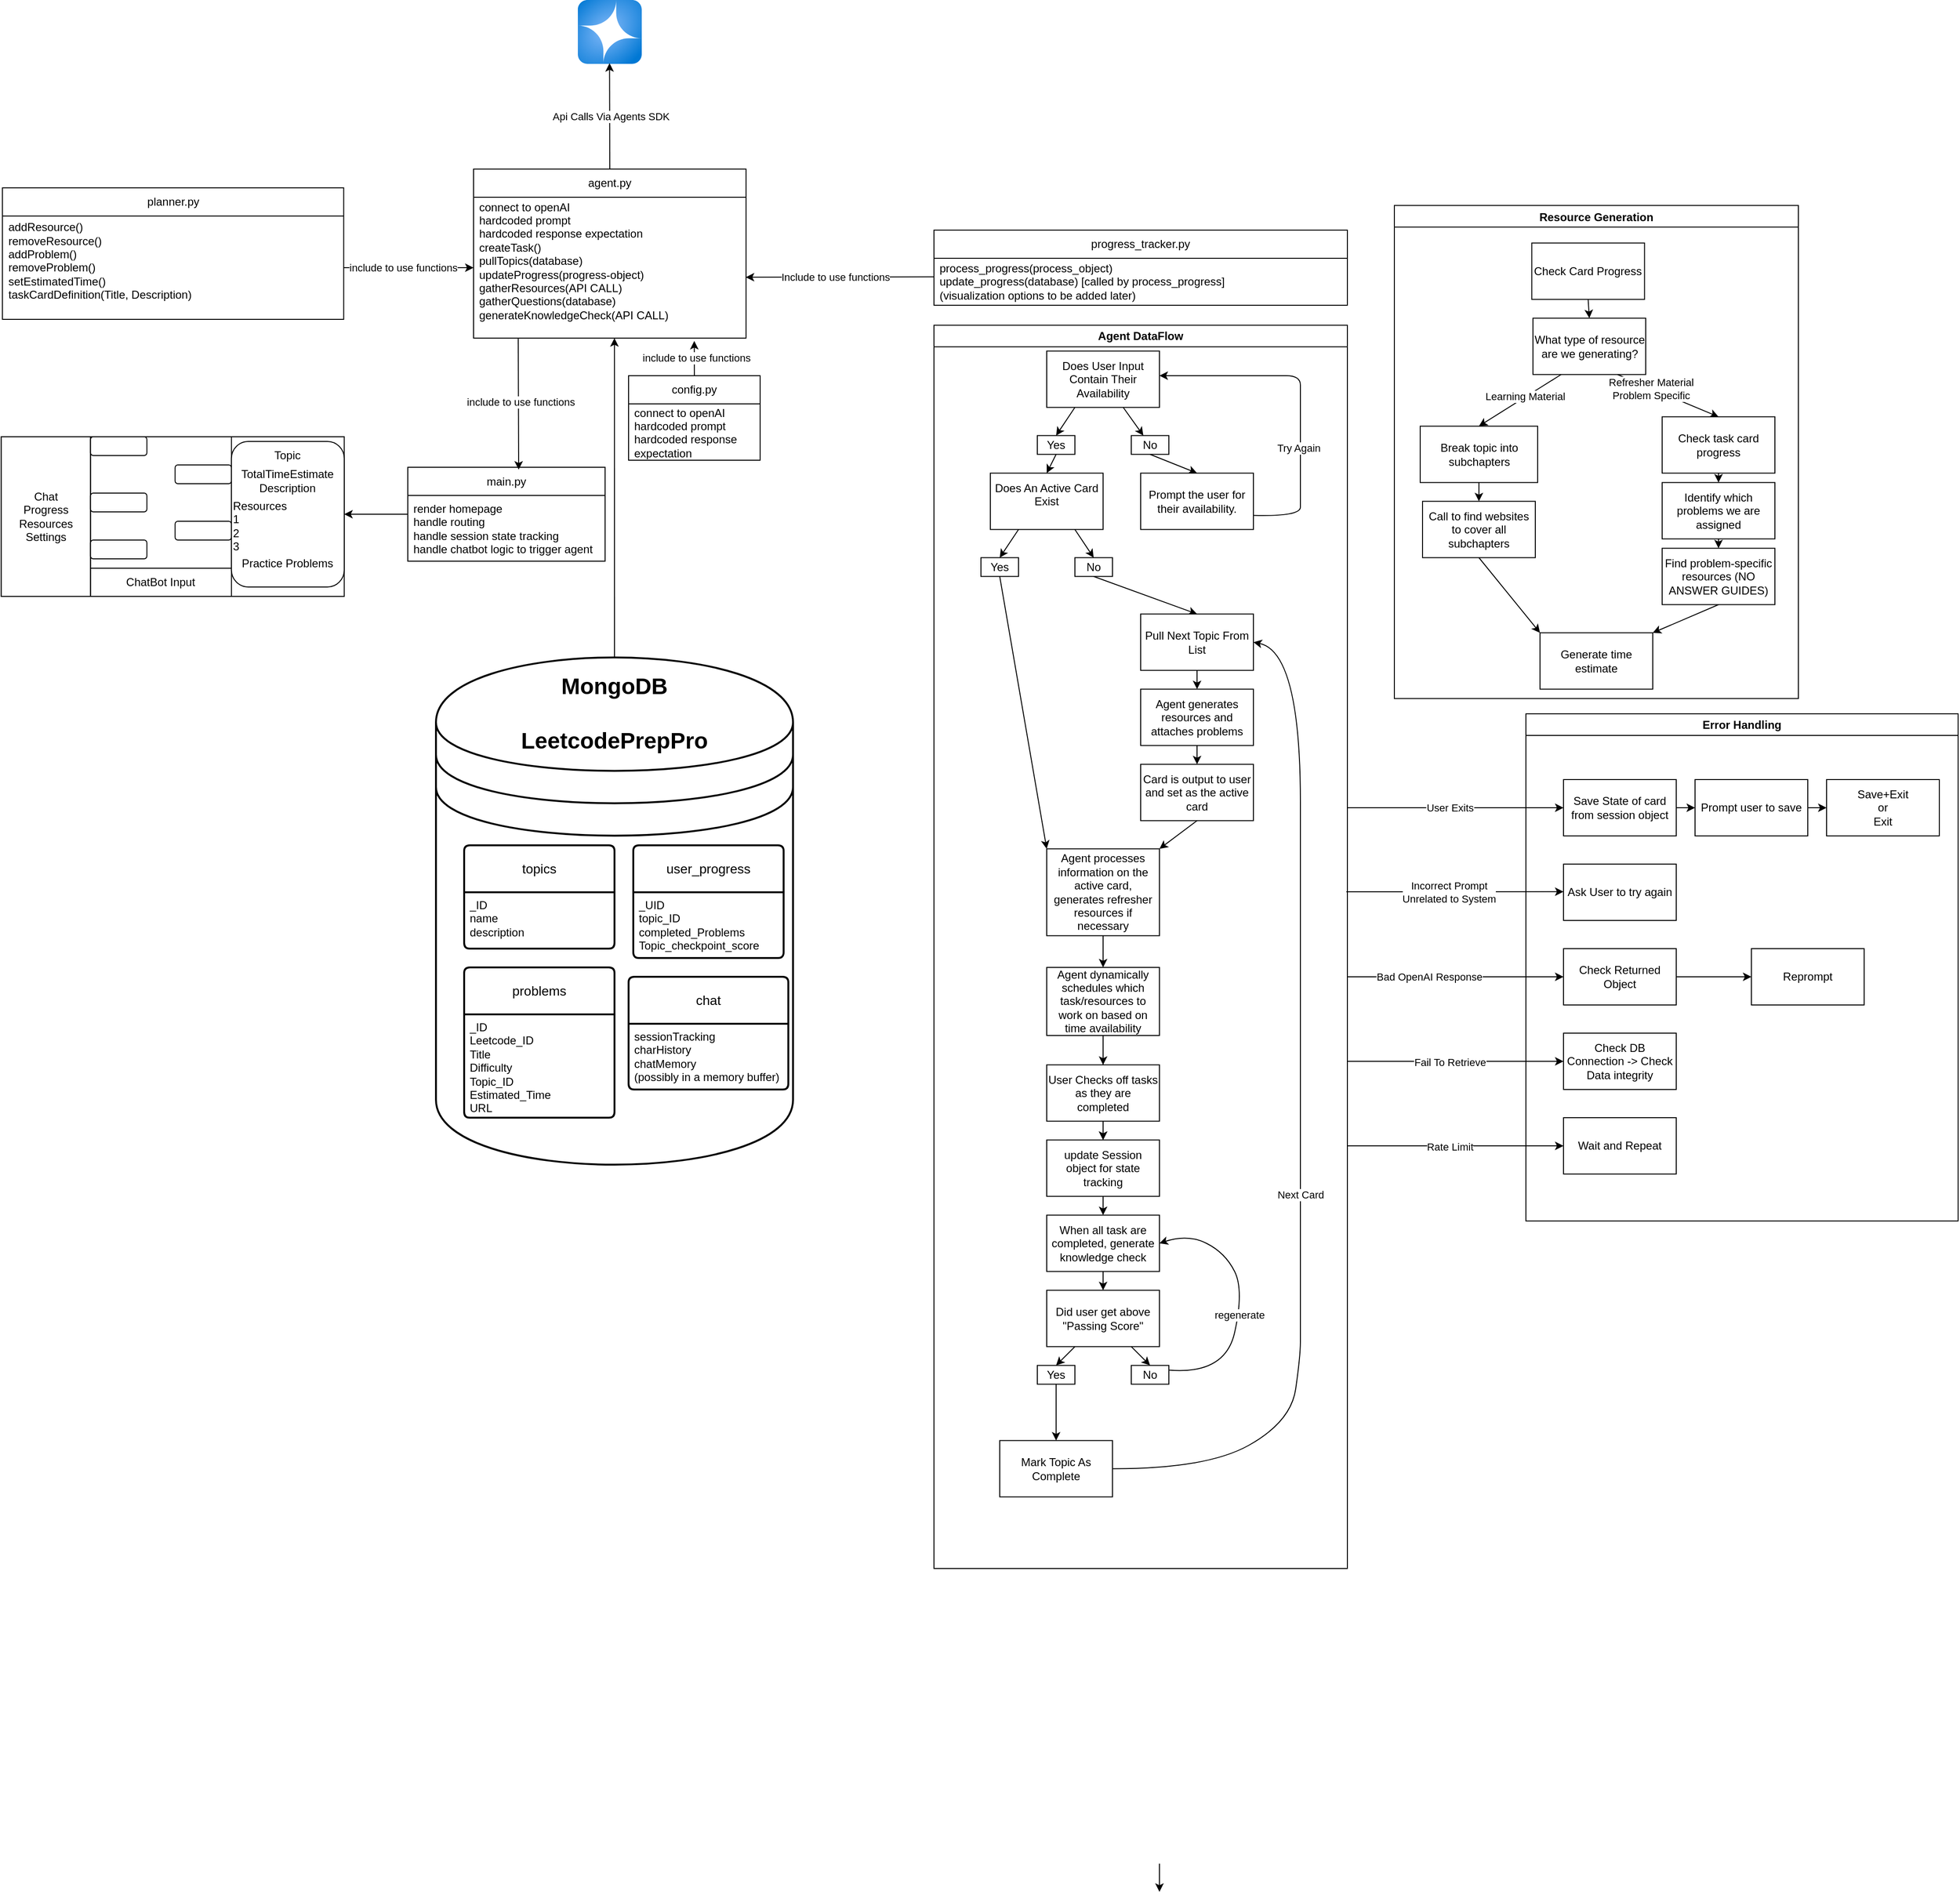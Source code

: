 <mxfile>
    <diagram id="MYFiXkVj-ofIam6HPAuR" name="Page-1">
        <mxGraphModel dx="1631" dy="1741" grid="1" gridSize="10" guides="1" tooltips="1" connect="1" arrows="1" fold="1" page="1" pageScale="1" pageWidth="850" pageHeight="1100" math="0" shadow="0">
            <root>
                <mxCell id="0"/>
                <mxCell id="1" parent="0"/>
                <mxCell id="35" value="" style="rounded=0;whiteSpace=wrap;html=1;" parent="1" vertex="1">
                    <mxGeometry x="7.34" y="-285" width="365" height="170" as="geometry"/>
                </mxCell>
                <mxCell id="27" value="" style="shape=datastore;whiteSpace=wrap;html=1;strokeWidth=2;" parent="1" vertex="1">
                    <mxGeometry x="470" y="-50" width="380" height="540" as="geometry"/>
                </mxCell>
                <mxCell id="17" value="topics" style="swimlane;childLayout=stackLayout;horizontal=1;startSize=50;horizontalStack=0;rounded=1;fontSize=14;fontStyle=0;strokeWidth=2;resizeParent=0;resizeLast=1;shadow=0;dashed=0;align=center;arcSize=4;whiteSpace=wrap;html=1;" parent="1" vertex="1">
                    <mxGeometry x="500" y="150" width="160" height="110" as="geometry"/>
                </mxCell>
                <mxCell id="18" value="_ID&lt;div&gt;name&lt;/div&gt;&lt;div&gt;description&lt;/div&gt;" style="align=left;strokeColor=none;fillColor=none;spacingLeft=4;fontSize=12;verticalAlign=top;resizable=0;rotatable=0;part=1;html=1;" parent="17" vertex="1">
                    <mxGeometry y="50" width="160" height="60" as="geometry"/>
                </mxCell>
                <mxCell id="19" value="problems" style="swimlane;childLayout=stackLayout;horizontal=1;startSize=50;horizontalStack=0;rounded=1;fontSize=14;fontStyle=0;strokeWidth=2;resizeParent=0;resizeLast=1;shadow=0;dashed=0;align=center;arcSize=4;whiteSpace=wrap;html=1;" parent="1" vertex="1">
                    <mxGeometry x="500" y="280" width="160" height="160" as="geometry"/>
                </mxCell>
                <mxCell id="20" value="_ID&lt;div&gt;Leetcode_ID&lt;/div&gt;&lt;div&gt;Title&lt;br&gt;Difficulty&lt;br&gt;Topic_ID&lt;/div&gt;&lt;div&gt;Estimated_Time&lt;br&gt;URL&lt;/div&gt;" style="align=left;strokeColor=none;fillColor=none;spacingLeft=4;fontSize=12;verticalAlign=top;resizable=0;rotatable=0;part=1;html=1;" parent="19" vertex="1">
                    <mxGeometry y="50" width="160" height="110" as="geometry"/>
                </mxCell>
                <mxCell id="23" value="user_progress" style="swimlane;childLayout=stackLayout;horizontal=1;startSize=50;horizontalStack=0;rounded=1;fontSize=14;fontStyle=0;strokeWidth=2;resizeParent=0;resizeLast=1;shadow=0;dashed=0;align=center;arcSize=4;whiteSpace=wrap;html=1;" parent="1" vertex="1">
                    <mxGeometry x="680" y="150" width="160" height="120" as="geometry"/>
                </mxCell>
                <mxCell id="24" value="_UID&lt;br&gt;topic_ID&lt;br&gt;completed_Problems&lt;br&gt;Topic_checkpoint_score" style="align=left;strokeColor=none;fillColor=none;spacingLeft=4;fontSize=12;verticalAlign=top;resizable=0;rotatable=0;part=1;html=1;" parent="23" vertex="1">
                    <mxGeometry y="50" width="160" height="70" as="geometry"/>
                </mxCell>
                <mxCell id="28" value="&lt;h1 style=&quot;margin-top: 0px;&quot;&gt;MongoDB&lt;br&gt;&lt;br&gt;LeetcodePrepPro&lt;/h1&gt;" style="text;html=1;whiteSpace=wrap;overflow=hidden;rounded=0;align=center;" parent="1" vertex="1">
                    <mxGeometry x="550" y="-40" width="220" height="120" as="geometry"/>
                </mxCell>
                <mxCell id="33" value="" style="rounded=0;whiteSpace=wrap;html=1;" parent="1" vertex="1">
                    <mxGeometry x="7.34" y="-285" width="95" height="170" as="geometry"/>
                </mxCell>
                <mxCell id="31" value="Chat&lt;div&gt;Progress&lt;br&gt;Resources&lt;br&gt;Settings&lt;/div&gt;" style="text;html=1;align=center;verticalAlign=middle;whiteSpace=wrap;rounded=0;" parent="1" vertex="1">
                    <mxGeometry x="24.84" y="-215" width="60" height="30" as="geometry"/>
                </mxCell>
                <mxCell id="34" value="" style="swimlane;startSize=0;" parent="1" vertex="1">
                    <mxGeometry x="102.34" y="-285" width="150" height="170" as="geometry"/>
                </mxCell>
                <mxCell id="36" value="ChatBot Input" style="text;html=1;align=center;verticalAlign=middle;whiteSpace=wrap;rounded=0;" parent="1" vertex="1">
                    <mxGeometry x="102.34" y="-145" width="150" height="30" as="geometry"/>
                </mxCell>
                <mxCell id="37" value="" style="rounded=1;whiteSpace=wrap;html=1;labelBackgroundColor=#CCE5FF;" parent="1" vertex="1">
                    <mxGeometry x="102.34" y="-175" width="60" height="20" as="geometry"/>
                </mxCell>
                <mxCell id="38" value="" style="rounded=1;whiteSpace=wrap;html=1;labelBackgroundColor=#CCE5FF;" parent="1" vertex="1">
                    <mxGeometry x="192.34" y="-195" width="60" height="20" as="geometry"/>
                </mxCell>
                <mxCell id="39" value="" style="rounded=1;whiteSpace=wrap;html=1;labelBackgroundColor=#CCE5FF;" parent="1" vertex="1">
                    <mxGeometry x="102.34" y="-225" width="60" height="20" as="geometry"/>
                </mxCell>
                <mxCell id="40" value="" style="rounded=1;whiteSpace=wrap;html=1;labelBackgroundColor=#CCE5FF;" parent="1" vertex="1">
                    <mxGeometry x="192.34" y="-255" width="60" height="20" as="geometry"/>
                </mxCell>
                <mxCell id="41" value="" style="rounded=1;whiteSpace=wrap;html=1;labelBackgroundColor=#CCE5FF;" parent="1" vertex="1">
                    <mxGeometry x="102.34" y="-285" width="60" height="20" as="geometry"/>
                </mxCell>
                <mxCell id="42" value="" style="endArrow=none;html=1;entryX=1;entryY=0;entryDx=0;entryDy=0;exitX=0;exitY=0;exitDx=0;exitDy=0;" parent="1" source="36" target="36" edge="1">
                    <mxGeometry width="50" height="50" relative="1" as="geometry">
                        <mxPoint x="102.34" y="-135" as="sourcePoint"/>
                        <mxPoint x="152.34" y="-185" as="targetPoint"/>
                    </mxGeometry>
                </mxCell>
                <mxCell id="49" style="edgeStyle=none;html=1;" parent="1" source="43" target="35" edge="1">
                    <mxGeometry relative="1" as="geometry"/>
                </mxCell>
                <mxCell id="43" value="" style="rounded=1;whiteSpace=wrap;html=1;" parent="1" vertex="1">
                    <mxGeometry x="252.34" y="-280" width="120" height="155" as="geometry"/>
                </mxCell>
                <mxCell id="44" value="Topic" style="text;html=1;align=center;verticalAlign=middle;whiteSpace=wrap;rounded=0;" parent="1" vertex="1">
                    <mxGeometry x="282.34" y="-280" width="60" height="30" as="geometry"/>
                </mxCell>
                <mxCell id="45" value="TotalTimeEstimate" style="text;html=1;align=center;verticalAlign=middle;whiteSpace=wrap;rounded=0;" parent="1" vertex="1">
                    <mxGeometry x="282.34" y="-260" width="60" height="30" as="geometry"/>
                </mxCell>
                <mxCell id="46" value="Description" style="text;html=1;align=center;verticalAlign=middle;whiteSpace=wrap;rounded=0;" parent="1" vertex="1">
                    <mxGeometry x="282.34" y="-245" width="60" height="30" as="geometry"/>
                </mxCell>
                <mxCell id="48" value="Resources&lt;div&gt;1&lt;/div&gt;&lt;div&gt;2&lt;/div&gt;&lt;div&gt;3&lt;/div&gt;" style="text;html=1;align=left;verticalAlign=middle;whiteSpace=wrap;rounded=0;" parent="1" vertex="1">
                    <mxGeometry x="252.34" y="-205" width="60" height="30" as="geometry"/>
                </mxCell>
                <mxCell id="50" value="Practice Problems" style="text;html=1;align=center;verticalAlign=middle;whiteSpace=wrap;rounded=0;" parent="1" vertex="1">
                    <mxGeometry x="262.34" y="-165" width="100" height="30" as="geometry"/>
                </mxCell>
                <mxCell id="82" value="" style="edgeStyle=none;html=1;" parent="1" source="76" target="79" edge="1">
                    <mxGeometry relative="1" as="geometry"/>
                </mxCell>
                <mxCell id="83" style="edgeStyle=none;html=1;exitX=0.25;exitY=1;exitDx=0;exitDy=0;entryX=0.5;entryY=0;entryDx=0;entryDy=0;" parent="1" source="76" target="78" edge="1">
                    <mxGeometry relative="1" as="geometry"/>
                </mxCell>
                <mxCell id="76" value="Does User Input Contain Their Availability" style="rounded=0;whiteSpace=wrap;html=1;" parent="1" vertex="1">
                    <mxGeometry x="1120" y="-376.25" width="120" height="60" as="geometry"/>
                </mxCell>
                <mxCell id="91" style="edgeStyle=none;html=1;exitX=0.5;exitY=1;exitDx=0;exitDy=0;entryX=0.5;entryY=0;entryDx=0;entryDy=0;" parent="1" source="78" target="90" edge="1">
                    <mxGeometry relative="1" as="geometry"/>
                </mxCell>
                <mxCell id="78" value="Yes" style="rounded=0;whiteSpace=wrap;html=1;" parent="1" vertex="1">
                    <mxGeometry x="1110" y="-286.25" width="40" height="20" as="geometry"/>
                </mxCell>
                <mxCell id="88" style="edgeStyle=none;html=1;exitX=0.5;exitY=1;exitDx=0;exitDy=0;entryX=0.5;entryY=0;entryDx=0;entryDy=0;" parent="1" source="79" target="86" edge="1">
                    <mxGeometry relative="1" as="geometry"/>
                </mxCell>
                <mxCell id="79" value="No" style="rounded=0;whiteSpace=wrap;html=1;" parent="1" vertex="1">
                    <mxGeometry x="1210" y="-286.25" width="40" height="20" as="geometry"/>
                </mxCell>
                <mxCell id="85" value="Agent DataFlow" style="swimlane;whiteSpace=wrap;html=1;" parent="1" vertex="1">
                    <mxGeometry x="1000" y="-403.75" width="440" height="1323.75" as="geometry"/>
                </mxCell>
                <mxCell id="86" value="Prompt the user for their availability." style="rounded=0;whiteSpace=wrap;html=1;" parent="85" vertex="1">
                    <mxGeometry x="220" y="157.5" width="120" height="60" as="geometry"/>
                </mxCell>
                <mxCell id="95" style="edgeStyle=none;html=1;exitX=0.25;exitY=1;exitDx=0;exitDy=0;entryX=0.5;entryY=0;entryDx=0;entryDy=0;" parent="85" source="90" target="93" edge="1">
                    <mxGeometry relative="1" as="geometry"/>
                </mxCell>
                <mxCell id="96" style="edgeStyle=none;html=1;exitX=0.75;exitY=1;exitDx=0;exitDy=0;entryX=0.5;entryY=0;entryDx=0;entryDy=0;" parent="85" source="90" target="94" edge="1">
                    <mxGeometry relative="1" as="geometry"/>
                </mxCell>
                <mxCell id="90" value="Does An Active Card Exist&lt;div&gt;&lt;br&gt;&lt;/div&gt;" style="rounded=0;whiteSpace=wrap;html=1;" parent="85" vertex="1">
                    <mxGeometry x="60" y="157.5" width="120" height="60" as="geometry"/>
                </mxCell>
                <mxCell id="104" style="edgeStyle=none;html=1;exitX=0.5;exitY=1;exitDx=0;exitDy=0;entryX=0;entryY=0;entryDx=0;entryDy=0;" parent="85" source="93" target="103" edge="1">
                    <mxGeometry relative="1" as="geometry"/>
                </mxCell>
                <mxCell id="93" value="Yes" style="rounded=0;whiteSpace=wrap;html=1;" parent="85" vertex="1">
                    <mxGeometry x="50" y="247.5" width="40" height="20" as="geometry"/>
                </mxCell>
                <mxCell id="98" style="edgeStyle=none;html=1;exitX=0.5;exitY=1;exitDx=0;exitDy=0;entryX=0.5;entryY=0;entryDx=0;entryDy=0;" parent="85" source="94" target="97" edge="1">
                    <mxGeometry relative="1" as="geometry"/>
                </mxCell>
                <mxCell id="94" value="No" style="rounded=0;whiteSpace=wrap;html=1;" parent="85" vertex="1">
                    <mxGeometry x="150" y="247.5" width="40" height="20" as="geometry"/>
                </mxCell>
                <mxCell id="101" style="edgeStyle=none;html=1;exitX=0.5;exitY=1;exitDx=0;exitDy=0;entryX=0.5;entryY=0;entryDx=0;entryDy=0;" parent="85" source="97" target="99" edge="1">
                    <mxGeometry relative="1" as="geometry"/>
                </mxCell>
                <mxCell id="97" value="Pull Next Topic From List" style="rounded=0;whiteSpace=wrap;html=1;" parent="85" vertex="1">
                    <mxGeometry x="220" y="307.5" width="120" height="60" as="geometry"/>
                </mxCell>
                <mxCell id="102" style="edgeStyle=none;html=1;exitX=0.5;exitY=1;exitDx=0;exitDy=0;entryX=0.5;entryY=0;entryDx=0;entryDy=0;" parent="85" source="99" target="100" edge="1">
                    <mxGeometry relative="1" as="geometry"/>
                </mxCell>
                <mxCell id="99" value="Agent generates resources and attaches problems" style="rounded=0;whiteSpace=wrap;html=1;" parent="85" vertex="1">
                    <mxGeometry x="220" y="387.5" width="120" height="60" as="geometry"/>
                </mxCell>
                <mxCell id="105" style="edgeStyle=none;html=1;exitX=0.5;exitY=1;exitDx=0;exitDy=0;entryX=1;entryY=0;entryDx=0;entryDy=0;" parent="85" source="100" target="103" edge="1">
                    <mxGeometry relative="1" as="geometry"/>
                </mxCell>
                <mxCell id="100" value="Card is output to user and set as the active card" style="rounded=0;whiteSpace=wrap;html=1;" parent="85" vertex="1">
                    <mxGeometry x="220" y="467.5" width="120" height="60" as="geometry"/>
                </mxCell>
                <mxCell id="107" style="edgeStyle=none;html=1;exitX=0.5;exitY=1;exitDx=0;exitDy=0;entryX=0.5;entryY=0;entryDx=0;entryDy=0;" parent="85" source="103" target="106" edge="1">
                    <mxGeometry relative="1" as="geometry"/>
                </mxCell>
                <mxCell id="103" value="Agent processes information on the active card, generates refresher resources if necessary" style="rounded=0;whiteSpace=wrap;html=1;" parent="85" vertex="1">
                    <mxGeometry x="120" y="557.5" width="120" height="92.5" as="geometry"/>
                </mxCell>
                <mxCell id="109" style="edgeStyle=none;html=1;exitX=0.5;exitY=1;exitDx=0;exitDy=0;entryX=0.5;entryY=0;entryDx=0;entryDy=0;" parent="85" target="108" edge="1">
                    <mxGeometry relative="1" as="geometry">
                        <mxPoint x="180" y="760" as="sourcePoint"/>
                    </mxGeometry>
                </mxCell>
                <mxCell id="253" value="" style="edgeStyle=none;html=1;exitX=0.5;exitY=1;exitDx=0;exitDy=0;" parent="85" source="106" target="170" edge="1">
                    <mxGeometry relative="1" as="geometry"/>
                </mxCell>
                <mxCell id="106" value="Agent dynamically schedules which task/resources to work on based on time availability" style="rounded=0;whiteSpace=wrap;html=1;" parent="85" vertex="1">
                    <mxGeometry x="120" y="683.75" width="120" height="72.5" as="geometry"/>
                </mxCell>
                <mxCell id="172" style="edgeStyle=none;html=1;exitX=0.5;exitY=1;exitDx=0;exitDy=0;entryX=0.5;entryY=0;entryDx=0;entryDy=0;" parent="85" source="108" target="170" edge="1">
                    <mxGeometry relative="1" as="geometry"/>
                </mxCell>
                <mxCell id="108" value="User Checks off tasks as they are completed" style="rounded=0;whiteSpace=wrap;html=1;" parent="85" vertex="1">
                    <mxGeometry x="120" y="787.5" width="120" height="60" as="geometry"/>
                </mxCell>
                <mxCell id="116" style="edgeStyle=none;html=1;exitX=0.5;exitY=1;exitDx=0;exitDy=0;entryX=0.5;entryY=0;entryDx=0;entryDy=0;" parent="85" source="112" target="113" edge="1">
                    <mxGeometry relative="1" as="geometry"/>
                </mxCell>
                <mxCell id="112" value="When all task are completed, generate knowledge check" style="rounded=0;whiteSpace=wrap;html=1;" parent="85" vertex="1">
                    <mxGeometry x="120" y="947.5" width="120" height="60" as="geometry"/>
                </mxCell>
                <mxCell id="120" style="edgeStyle=none;html=1;exitX=0.25;exitY=1;exitDx=0;exitDy=0;entryX=0.5;entryY=0;entryDx=0;entryDy=0;" parent="85" source="113" target="117" edge="1">
                    <mxGeometry relative="1" as="geometry"/>
                </mxCell>
                <mxCell id="121" style="edgeStyle=none;html=1;exitX=0.75;exitY=1;exitDx=0;exitDy=0;entryX=0.5;entryY=0;entryDx=0;entryDy=0;" parent="85" source="113" target="118" edge="1">
                    <mxGeometry relative="1" as="geometry"/>
                </mxCell>
                <mxCell id="113" value="Did user get above &quot;Passing Score&quot;" style="rounded=0;whiteSpace=wrap;html=1;" parent="85" vertex="1">
                    <mxGeometry x="120" y="1027.5" width="120" height="60" as="geometry"/>
                </mxCell>
                <mxCell id="125" style="edgeStyle=none;html=1;exitX=0.5;exitY=1;exitDx=0;exitDy=0;entryX=0.5;entryY=0;entryDx=0;entryDy=0;" parent="85" source="117" target="124" edge="1">
                    <mxGeometry relative="1" as="geometry"/>
                </mxCell>
                <mxCell id="117" value="Yes" style="rounded=0;whiteSpace=wrap;html=1;" parent="85" vertex="1">
                    <mxGeometry x="110" y="1107.5" width="40" height="20" as="geometry"/>
                </mxCell>
                <mxCell id="118" value="No" style="rounded=0;whiteSpace=wrap;html=1;" parent="85" vertex="1">
                    <mxGeometry x="210" y="1107.5" width="40" height="20" as="geometry"/>
                </mxCell>
                <mxCell id="119" style="edgeStyle=none;html=1;exitX=0.5;exitY=1;exitDx=0;exitDy=0;entryX=0.5;entryY=0;entryDx=0;entryDy=0;" parent="85" edge="1">
                    <mxGeometry relative="1" as="geometry">
                        <mxPoint x="240" y="1638" as="sourcePoint"/>
                        <mxPoint x="240" y="1668" as="targetPoint"/>
                    </mxGeometry>
                </mxCell>
                <mxCell id="123" value="" style="curved=1;endArrow=classic;html=1;exitX=1;exitY=0.25;exitDx=0;exitDy=0;entryX=1;entryY=0.5;entryDx=0;entryDy=0;" parent="85" source="118" target="112" edge="1">
                    <mxGeometry width="50" height="50" relative="1" as="geometry">
                        <mxPoint x="260" y="1117.5" as="sourcePoint"/>
                        <mxPoint x="310" y="1067.5" as="targetPoint"/>
                        <Array as="points">
                            <mxPoint x="310" y="1117.5"/>
                            <mxPoint x="330" y="1027.5"/>
                            <mxPoint x="310" y="987.5"/>
                            <mxPoint x="270" y="967.5"/>
                        </Array>
                    </mxGeometry>
                </mxCell>
                <mxCell id="210" value="regenerate" style="edgeLabel;html=1;align=center;verticalAlign=middle;resizable=0;points=[];" parent="123" vertex="1" connectable="0">
                    <mxGeometry x="-0.077" relative="1" as="geometry">
                        <mxPoint as="offset"/>
                    </mxGeometry>
                </mxCell>
                <mxCell id="124" value="Mark Topic As Complete" style="rounded=0;whiteSpace=wrap;html=1;" parent="85" vertex="1">
                    <mxGeometry x="70" y="1187.5" width="120" height="60" as="geometry"/>
                </mxCell>
                <mxCell id="126" value="" style="curved=1;endArrow=classic;html=1;exitX=1;exitY=0.5;exitDx=0;exitDy=0;entryX=1;entryY=0.5;entryDx=0;entryDy=0;" parent="85" source="124" target="97" edge="1">
                    <mxGeometry width="50" height="50" relative="1" as="geometry">
                        <mxPoint x="330" y="1087.5" as="sourcePoint"/>
                        <mxPoint x="380" y="1037.5" as="targetPoint"/>
                        <Array as="points">
                            <mxPoint x="290" y="1217.75"/>
                            <mxPoint x="380" y="1167.5"/>
                            <mxPoint x="390" y="1097.5"/>
                            <mxPoint x="390" y="1067.5"/>
                            <mxPoint x="390" y="1027.5"/>
                            <mxPoint x="390" y="667.5"/>
                            <mxPoint x="390" y="347.5"/>
                        </Array>
                    </mxGeometry>
                </mxCell>
                <mxCell id="211" value="Next Card" style="edgeLabel;html=1;align=center;verticalAlign=middle;resizable=0;points=[];" parent="126" vertex="1" connectable="0">
                    <mxGeometry x="-0.171" relative="1" as="geometry">
                        <mxPoint as="offset"/>
                    </mxGeometry>
                </mxCell>
                <mxCell id="171" style="edgeStyle=none;html=1;exitX=0.5;exitY=1;exitDx=0;exitDy=0;entryX=0.5;entryY=0;entryDx=0;entryDy=0;" parent="85" source="170" target="112" edge="1">
                    <mxGeometry relative="1" as="geometry"/>
                </mxCell>
                <mxCell id="170" value="update Session object for state tracking" style="rounded=0;whiteSpace=wrap;html=1;" parent="85" vertex="1">
                    <mxGeometry x="120" y="867.5" width="120" height="60" as="geometry"/>
                </mxCell>
                <mxCell id="212" value="" style="curved=1;endArrow=classic;html=1;exitX=1;exitY=0.75;exitDx=0;exitDy=0;" parent="85" source="86" edge="1">
                    <mxGeometry width="50" height="50" relative="1" as="geometry">
                        <mxPoint x="340" y="193.75" as="sourcePoint"/>
                        <mxPoint x="240" y="53.75" as="targetPoint"/>
                        <Array as="points">
                            <mxPoint x="390" y="203.75"/>
                            <mxPoint x="390" y="183.75"/>
                            <mxPoint x="390" y="163.75"/>
                            <mxPoint x="390" y="93.75"/>
                            <mxPoint x="390" y="73.75"/>
                            <mxPoint x="390" y="53.75"/>
                            <mxPoint x="360" y="53.75"/>
                        </Array>
                    </mxGeometry>
                </mxCell>
                <mxCell id="213" value="Try Again" style="edgeLabel;html=1;align=center;verticalAlign=middle;resizable=0;points=[];" parent="212" vertex="1" connectable="0">
                    <mxGeometry x="-0.297" y="2" relative="1" as="geometry">
                        <mxPoint as="offset"/>
                    </mxGeometry>
                </mxCell>
                <mxCell id="127" value="Error Handling" style="swimlane;whiteSpace=wrap;html=1;" parent="1" vertex="1">
                    <mxGeometry x="1630" y="10" width="460" height="540" as="geometry"/>
                </mxCell>
                <mxCell id="173" style="edgeStyle=none;html=1;exitX=1;exitY=0.5;exitDx=0;exitDy=0;entryX=0;entryY=0.5;entryDx=0;entryDy=0;" parent="127" source="128" target="166" edge="1">
                    <mxGeometry relative="1" as="geometry"/>
                </mxCell>
                <mxCell id="128" value="&lt;span style=&quot;color: rgb(0, 0, 0);&quot;&gt;Save State of card from session object&lt;/span&gt;" style="rounded=0;whiteSpace=wrap;html=1;" parent="127" vertex="1">
                    <mxGeometry x="40" y="70" width="120" height="60" as="geometry"/>
                </mxCell>
                <mxCell id="129" value="Save+Exit&lt;br&gt;or&lt;br&gt;Exit" style="whiteSpace=wrap;html=1;rounded=0;" parent="127" vertex="1">
                    <mxGeometry x="320" y="70" width="120" height="60" as="geometry"/>
                </mxCell>
                <mxCell id="135" value="Ask User to try again" style="rounded=0;whiteSpace=wrap;html=1;" parent="127" vertex="1">
                    <mxGeometry x="40" y="160" width="120" height="60" as="geometry"/>
                </mxCell>
                <mxCell id="136" value="" style="endArrow=classic;html=1;entryX=0;entryY=0.5;entryDx=0;entryDy=0;" parent="127" edge="1">
                    <mxGeometry width="50" height="50" relative="1" as="geometry">
                        <mxPoint x="-191.11" y="189.5" as="sourcePoint"/>
                        <mxPoint x="40" y="189.41" as="targetPoint"/>
                    </mxGeometry>
                </mxCell>
                <mxCell id="137" value="Incorrect Prompt&lt;br&gt;Unrelated to System" style="edgeLabel;html=1;align=center;verticalAlign=middle;resizable=0;points=[];" parent="136" vertex="1" connectable="0">
                    <mxGeometry x="-0.057" relative="1" as="geometry">
                        <mxPoint as="offset"/>
                    </mxGeometry>
                </mxCell>
                <mxCell id="147" style="edgeStyle=none;html=1;exitX=1;exitY=0.5;exitDx=0;exitDy=0;entryX=0;entryY=0.5;entryDx=0;entryDy=0;" parent="127" source="143" target="146" edge="1">
                    <mxGeometry relative="1" as="geometry"/>
                </mxCell>
                <mxCell id="143" value="Check Returned Object" style="rounded=0;whiteSpace=wrap;html=1;" parent="127" vertex="1">
                    <mxGeometry x="40" y="250" width="120" height="60" as="geometry"/>
                </mxCell>
                <mxCell id="146" value="Reprompt" style="rounded=0;whiteSpace=wrap;html=1;" parent="127" vertex="1">
                    <mxGeometry x="240" y="250" width="120" height="60" as="geometry"/>
                </mxCell>
                <mxCell id="148" value="Check DB Connection -&amp;gt; Check Data integrity" style="rounded=0;whiteSpace=wrap;html=1;" parent="127" vertex="1">
                    <mxGeometry x="40" y="340" width="120" height="60" as="geometry"/>
                </mxCell>
                <mxCell id="174" style="edgeStyle=none;html=1;exitX=1;exitY=0.5;exitDx=0;exitDy=0;entryX=0;entryY=0.5;entryDx=0;entryDy=0;" parent="127" source="166" target="129" edge="1">
                    <mxGeometry relative="1" as="geometry"/>
                </mxCell>
                <mxCell id="166" value="Prompt user to save" style="rounded=0;whiteSpace=wrap;html=1;" parent="127" vertex="1">
                    <mxGeometry x="180" y="70" width="120" height="60" as="geometry"/>
                </mxCell>
                <mxCell id="180" value="Wait and Repeat" style="rounded=0;whiteSpace=wrap;html=1;" parent="127" vertex="1">
                    <mxGeometry x="40" y="430" width="120" height="60" as="geometry"/>
                </mxCell>
                <mxCell id="133" value="" style="endArrow=classic;html=1;entryX=0;entryY=0.5;entryDx=0;entryDy=0;" parent="1" target="128" edge="1">
                    <mxGeometry width="50" height="50" relative="1" as="geometry">
                        <mxPoint x="1440" y="110" as="sourcePoint"/>
                        <mxPoint x="1320" y="150" as="targetPoint"/>
                    </mxGeometry>
                </mxCell>
                <mxCell id="134" value="User Exits" style="edgeLabel;html=1;align=center;verticalAlign=middle;resizable=0;points=[];" parent="133" vertex="1" connectable="0">
                    <mxGeometry x="-0.057" relative="1" as="geometry">
                        <mxPoint as="offset"/>
                    </mxGeometry>
                </mxCell>
                <mxCell id="144" value="" style="endArrow=classic;html=1;entryX=0;entryY=0.5;entryDx=0;entryDy=0;" parent="1" target="143" edge="1">
                    <mxGeometry width="50" height="50" relative="1" as="geometry">
                        <mxPoint x="1440" y="290" as="sourcePoint"/>
                        <mxPoint x="1490" y="240" as="targetPoint"/>
                    </mxGeometry>
                </mxCell>
                <mxCell id="145" value="Bad OpenAI Response" style="edgeLabel;html=1;align=center;verticalAlign=middle;resizable=0;points=[];" parent="144" vertex="1" connectable="0">
                    <mxGeometry x="-0.242" relative="1" as="geometry">
                        <mxPoint as="offset"/>
                    </mxGeometry>
                </mxCell>
                <mxCell id="149" value="" style="endArrow=classic;html=1;entryX=0;entryY=0.5;entryDx=0;entryDy=0;" parent="1" target="148" edge="1">
                    <mxGeometry width="50" height="50" relative="1" as="geometry">
                        <mxPoint x="1440" y="380" as="sourcePoint"/>
                        <mxPoint x="1560" y="300" as="targetPoint"/>
                    </mxGeometry>
                </mxCell>
                <mxCell id="150" value="Fail To Retrieve" style="edgeLabel;html=1;align=center;verticalAlign=middle;resizable=0;points=[];" parent="149" vertex="1" connectable="0">
                    <mxGeometry x="-0.051" y="-1" relative="1" as="geometry">
                        <mxPoint as="offset"/>
                    </mxGeometry>
                </mxCell>
                <mxCell id="152" value="planner.py" style="swimlane;fontStyle=0;childLayout=stackLayout;horizontal=1;startSize=30;horizontalStack=0;resizeParent=1;resizeParentMax=0;resizeLast=0;collapsible=1;marginBottom=0;whiteSpace=wrap;html=1;" parent="1" vertex="1">
                    <mxGeometry x="8.58" y="-550" width="363.21" height="140" as="geometry">
                        <mxRectangle x="70" y="-550" width="100" height="30" as="alternateBounds"/>
                    </mxGeometry>
                </mxCell>
                <mxCell id="154" value="addResource()&lt;div&gt;removeResource()&lt;/div&gt;&lt;div&gt;addProblem()&lt;br&gt;removeProblem()&lt;br&gt;setEstimatedTime()&lt;br&gt;taskCardDefinition(Title, Description)&lt;br&gt;&lt;br&gt;&lt;/div&gt;" style="text;strokeColor=none;fillColor=none;align=left;verticalAlign=middle;spacingLeft=4;spacingRight=4;overflow=hidden;points=[[0,0.5],[1,0.5]];portConstraint=eastwest;rotatable=0;whiteSpace=wrap;html=1;" parent="152" vertex="1">
                    <mxGeometry y="30" width="363.21" height="110" as="geometry"/>
                </mxCell>
                <mxCell id="157" value="" style="endArrow=classic;html=1;exitX=1;exitY=0.5;exitDx=0;exitDy=0;entryX=0;entryY=0.5;entryDx=0;entryDy=0;" parent="1" source="154" target="161" edge="1">
                    <mxGeometry width="50" height="50" relative="1" as="geometry">
                        <mxPoint x="330" y="-360" as="sourcePoint"/>
                        <mxPoint x="480" y="-485" as="targetPoint"/>
                    </mxGeometry>
                </mxCell>
                <mxCell id="158" value="include to use functions" style="edgeLabel;html=1;align=center;verticalAlign=middle;resizable=0;points=[];" parent="157" vertex="1" connectable="0">
                    <mxGeometry x="0.092" y="-1" relative="1" as="geometry">
                        <mxPoint x="-13" y="-1" as="offset"/>
                    </mxGeometry>
                </mxCell>
                <mxCell id="160" value="agent.py" style="swimlane;fontStyle=0;childLayout=stackLayout;horizontal=1;startSize=30;horizontalStack=0;resizeParent=1;resizeParentMax=0;resizeLast=0;collapsible=1;marginBottom=0;whiteSpace=wrap;html=1;" parent="1" vertex="1">
                    <mxGeometry x="510" y="-570" width="290" height="180" as="geometry">
                        <mxRectangle x="510" y="-570" width="90" height="30" as="alternateBounds"/>
                    </mxGeometry>
                </mxCell>
                <mxCell id="161" value="connect to openAI&lt;br&gt;hardcoded prompt&lt;br&gt;hardcoded response expectation&lt;br&gt;createTask()&lt;br&gt;pullTopics(database)&lt;br&gt;updateProgress(progress-object)&lt;br&gt;gatherResources(API CALL)&lt;br&gt;gatherQuestions(database)&lt;br&gt;generateKnowledgeCheck(API CALL)&lt;br&gt;&lt;div&gt;&lt;br&gt;&lt;/div&gt;" style="text;strokeColor=none;fillColor=none;align=left;verticalAlign=middle;spacingLeft=4;spacingRight=4;overflow=hidden;points=[[0,0.5],[1,0.5]];portConstraint=eastwest;rotatable=0;whiteSpace=wrap;html=1;" parent="160" vertex="1">
                    <mxGeometry y="30" width="290" height="150" as="geometry"/>
                </mxCell>
                <mxCell id="176" value="" style="image;aspect=fixed;html=1;points=[];align=center;fontSize=12;image=img/lib/azure2/ai_machine_learning/Azure_OpenAI.svg;" parent="1" vertex="1">
                    <mxGeometry x="621" y="-750" width="68" height="68" as="geometry"/>
                </mxCell>
                <mxCell id="178" style="edgeStyle=none;html=1;exitX=0.5;exitY=0;exitDx=0;exitDy=0;entryX=0.496;entryY=0.989;entryDx=0;entryDy=0;entryPerimeter=0;" parent="1" source="160" target="176" edge="1">
                    <mxGeometry relative="1" as="geometry"/>
                </mxCell>
                <mxCell id="179" value="Api Calls Via Agents SDK" style="edgeLabel;html=1;align=center;verticalAlign=middle;resizable=0;points=[];" parent="178" vertex="1" connectable="0">
                    <mxGeometry x="-0.002" y="-1" relative="1" as="geometry">
                        <mxPoint as="offset"/>
                    </mxGeometry>
                </mxCell>
                <mxCell id="181" value="" style="endArrow=classic;html=1;entryX=0;entryY=0.5;entryDx=0;entryDy=0;" parent="1" edge="1">
                    <mxGeometry width="50" height="50" relative="1" as="geometry">
                        <mxPoint x="1440" y="470" as="sourcePoint"/>
                        <mxPoint x="1670" y="470" as="targetPoint"/>
                    </mxGeometry>
                </mxCell>
                <mxCell id="182" value="Rate Limit" style="edgeLabel;html=1;align=center;verticalAlign=middle;resizable=0;points=[];" parent="181" vertex="1" connectable="0">
                    <mxGeometry x="-0.051" y="-1" relative="1" as="geometry">
                        <mxPoint as="offset"/>
                    </mxGeometry>
                </mxCell>
                <mxCell id="183" value="chat" style="swimlane;childLayout=stackLayout;horizontal=1;startSize=50;horizontalStack=0;rounded=1;fontSize=14;fontStyle=0;strokeWidth=2;resizeParent=0;resizeLast=1;shadow=0;dashed=0;align=center;arcSize=4;whiteSpace=wrap;html=1;" parent="1" vertex="1">
                    <mxGeometry x="675" y="290" width="170" height="120" as="geometry"/>
                </mxCell>
                <mxCell id="184" value="sessionTracking&lt;div&gt;charHistory&lt;/div&gt;&lt;div&gt;chatMemory &lt;br&gt;(possibly in a memory buffer)&lt;/div&gt;" style="align=left;strokeColor=none;fillColor=none;spacingLeft=4;fontSize=12;verticalAlign=top;resizable=0;rotatable=0;part=1;html=1;" parent="183" vertex="1">
                    <mxGeometry y="50" width="170" height="70" as="geometry"/>
                </mxCell>
                <mxCell id="185" value="progress_tracker.py" style="swimlane;fontStyle=0;childLayout=stackLayout;horizontal=1;startSize=30;horizontalStack=0;resizeParent=1;resizeParentMax=0;resizeLast=0;collapsible=1;marginBottom=0;whiteSpace=wrap;html=1;" parent="1" vertex="1">
                    <mxGeometry x="1000" y="-505" width="440" height="80" as="geometry"/>
                </mxCell>
                <mxCell id="186" value="process_progress(process_object)&lt;div&gt;&lt;div&gt;update_progress(database) [called by process_progress]&lt;/div&gt;&lt;/div&gt;&lt;div&gt;(visualization options to be added later)&lt;/div&gt;" style="text;strokeColor=none;fillColor=none;align=left;verticalAlign=middle;spacingLeft=4;spacingRight=4;overflow=hidden;points=[[0,0.5],[1,0.5]];portConstraint=eastwest;rotatable=0;whiteSpace=wrap;html=1;" parent="185" vertex="1">
                    <mxGeometry y="30" width="440" height="50" as="geometry"/>
                </mxCell>
                <mxCell id="189" style="edgeStyle=none;html=1;entryX=0.999;entryY=0.568;entryDx=0;entryDy=0;entryPerimeter=0;exitX=0;exitY=0.395;exitDx=0;exitDy=0;exitPerimeter=0;" parent="1" source="186" target="161" edge="1">
                    <mxGeometry relative="1" as="geometry">
                        <mxPoint x="990" y="-455" as="sourcePoint"/>
                        <mxPoint x="850" y="-430" as="targetPoint"/>
                    </mxGeometry>
                </mxCell>
                <mxCell id="209" value="Include to use functions" style="edgeLabel;html=1;align=center;verticalAlign=middle;resizable=0;points=[];" parent="189" vertex="1" connectable="0">
                    <mxGeometry x="0.049" relative="1" as="geometry">
                        <mxPoint as="offset"/>
                    </mxGeometry>
                </mxCell>
                <mxCell id="190" style="edgeStyle=none;html=1;exitX=0.5;exitY=0;exitDx=0;exitDy=0;entryX=0.517;entryY=1;entryDx=0;entryDy=0;entryPerimeter=0;" parent="1" source="27" target="161" edge="1">
                    <mxGeometry relative="1" as="geometry"/>
                </mxCell>
                <mxCell id="192" value="config.py" style="swimlane;fontStyle=0;childLayout=stackLayout;horizontal=1;startSize=30;horizontalStack=0;resizeParent=1;resizeParentMax=0;resizeLast=0;collapsible=1;marginBottom=0;whiteSpace=wrap;html=1;" parent="1" vertex="1">
                    <mxGeometry x="675" y="-350" width="140" height="90" as="geometry"/>
                </mxCell>
                <mxCell id="193" value="&lt;span style=&quot;color: rgb(0, 0, 0);&quot;&gt;connect to openAI&lt;/span&gt;&lt;br&gt;&lt;span style=&quot;color: rgb(0, 0, 0);&quot;&gt;hardcoded prompt&lt;/span&gt;&lt;br&gt;&lt;span style=&quot;color: rgb(0, 0, 0);&quot;&gt;hardcoded response expectation&lt;/span&gt;" style="text;strokeColor=none;fillColor=none;align=left;verticalAlign=middle;spacingLeft=4;spacingRight=4;overflow=hidden;points=[[0,0.5],[1,0.5]];portConstraint=eastwest;rotatable=0;whiteSpace=wrap;html=1;" parent="192" vertex="1">
                    <mxGeometry y="30" width="140" height="60" as="geometry"/>
                </mxCell>
                <mxCell id="196" style="edgeStyle=none;html=1;exitX=0.5;exitY=0;exitDx=0;exitDy=0;entryX=0.81;entryY=1.02;entryDx=0;entryDy=0;entryPerimeter=0;" parent="1" source="192" target="161" edge="1">
                    <mxGeometry relative="1" as="geometry"/>
                </mxCell>
                <mxCell id="208" value="include to use functions" style="edgeLabel;html=1;align=center;verticalAlign=middle;resizable=0;points=[];" parent="196" vertex="1" connectable="0">
                    <mxGeometry x="0.024" y="-2" relative="1" as="geometry">
                        <mxPoint as="offset"/>
                    </mxGeometry>
                </mxCell>
                <mxCell id="201" style="edgeStyle=none;html=1;exitX=0;exitY=0.5;exitDx=0;exitDy=0;entryX=1;entryY=0.5;entryDx=0;entryDy=0;" parent="1" source="197" target="43" edge="1">
                    <mxGeometry relative="1" as="geometry"/>
                </mxCell>
                <mxCell id="197" value="main.py" style="swimlane;fontStyle=0;childLayout=stackLayout;horizontal=1;startSize=30;horizontalStack=0;resizeParent=1;resizeParentMax=0;resizeLast=0;collapsible=1;marginBottom=0;whiteSpace=wrap;html=1;" parent="1" vertex="1">
                    <mxGeometry x="440" y="-252.5" width="210" height="100" as="geometry"/>
                </mxCell>
                <mxCell id="198" value="render homepage&lt;div&gt;handle routing&lt;/div&gt;&lt;div&gt;handle session state tracking&lt;/div&gt;&lt;div&gt;handle chatbot logic to trigger agent&lt;/div&gt;" style="text;strokeColor=none;fillColor=none;align=left;verticalAlign=middle;spacingLeft=4;spacingRight=4;overflow=hidden;points=[[0,0.5],[1,0.5]];portConstraint=eastwest;rotatable=0;whiteSpace=wrap;html=1;" parent="197" vertex="1">
                    <mxGeometry y="30" width="210" height="70" as="geometry"/>
                </mxCell>
                <mxCell id="205" value="" style="endArrow=classic;html=1;exitX=0.164;exitY=1.004;exitDx=0;exitDy=0;exitPerimeter=0;entryX=0.562;entryY=0.025;entryDx=0;entryDy=0;entryPerimeter=0;" parent="1" source="161" target="197" edge="1">
                    <mxGeometry width="50" height="50" relative="1" as="geometry">
                        <mxPoint x="600" y="-310" as="sourcePoint"/>
                        <mxPoint x="650" y="-360" as="targetPoint"/>
                    </mxGeometry>
                </mxCell>
                <mxCell id="207" value="include to use functions" style="edgeLabel;html=1;align=center;verticalAlign=middle;resizable=0;points=[];" parent="205" vertex="1" connectable="0">
                    <mxGeometry x="-0.031" y="2" relative="1" as="geometry">
                        <mxPoint as="offset"/>
                    </mxGeometry>
                </mxCell>
                <mxCell id="266" value="Resource Generation" style="swimlane;" parent="1" vertex="1">
                    <mxGeometry x="1490" y="-531.25" width="430" height="525" as="geometry"/>
                </mxCell>
                <mxCell id="270" style="edgeStyle=none;html=1;exitX=0.25;exitY=1;exitDx=0;exitDy=0;entryX=0.5;entryY=0;entryDx=0;entryDy=0;" parent="266" source="267" target="268" edge="1">
                    <mxGeometry relative="1" as="geometry">
                        <mxPoint x="90" y="235" as="targetPoint"/>
                    </mxGeometry>
                </mxCell>
                <mxCell id="275" value="Learning Material" style="edgeLabel;html=1;align=center;verticalAlign=middle;resizable=0;points=[];" parent="270" vertex="1" connectable="0">
                    <mxGeometry x="-0.126" y="-1" relative="1" as="geometry">
                        <mxPoint as="offset"/>
                    </mxGeometry>
                </mxCell>
                <mxCell id="271" style="edgeStyle=none;html=1;exitX=0.75;exitY=1;exitDx=0;exitDy=0;entryX=0.5;entryY=0;entryDx=0;entryDy=0;" parent="266" source="267" target="269" edge="1">
                    <mxGeometry relative="1" as="geometry"/>
                </mxCell>
                <mxCell id="274" value="Refresher Material&lt;div&gt;Problem Specific&lt;/div&gt;" style="edgeLabel;html=1;align=center;verticalAlign=middle;resizable=0;points=[];" parent="271" vertex="1" connectable="0">
                    <mxGeometry x="-0.347" relative="1" as="geometry">
                        <mxPoint as="offset"/>
                    </mxGeometry>
                </mxCell>
                <mxCell id="267" value="What type of resource are we generating?" style="rounded=0;whiteSpace=wrap;html=1;" parent="266" vertex="1">
                    <mxGeometry x="147.5" y="120" width="120" height="60" as="geometry"/>
                </mxCell>
                <mxCell id="277" style="edgeStyle=none;html=1;exitX=0.5;exitY=1;exitDx=0;exitDy=0;" parent="266" source="268" target="276" edge="1">
                    <mxGeometry relative="1" as="geometry">
                        <mxPoint x="90" y="295" as="sourcePoint"/>
                    </mxGeometry>
                </mxCell>
                <mxCell id="268" value="Break topic into subchapters" style="rounded=0;whiteSpace=wrap;html=1;" parent="266" vertex="1">
                    <mxGeometry x="27.5" y="235" width="125" height="60" as="geometry"/>
                </mxCell>
                <mxCell id="287" style="edgeStyle=none;html=1;exitX=0.5;exitY=1;exitDx=0;exitDy=0;entryX=0.5;entryY=0;entryDx=0;entryDy=0;" parent="266" source="269" target="278" edge="1">
                    <mxGeometry relative="1" as="geometry"/>
                </mxCell>
                <mxCell id="269" value="Check task card progress" style="rounded=0;whiteSpace=wrap;html=1;" parent="266" vertex="1">
                    <mxGeometry x="285" y="225" width="120" height="60" as="geometry"/>
                </mxCell>
                <mxCell id="283" style="edgeStyle=none;html=1;exitX=0.5;exitY=1;exitDx=0;exitDy=0;entryX=0;entryY=0;entryDx=0;entryDy=0;" parent="266" source="276" target="279" edge="1">
                    <mxGeometry relative="1" as="geometry"/>
                </mxCell>
                <mxCell id="276" value="Call to find websites to cover all subchapters" style="rounded=0;whiteSpace=wrap;html=1;" parent="266" vertex="1">
                    <mxGeometry x="30" y="315" width="120" height="60" as="geometry"/>
                </mxCell>
                <mxCell id="286" style="edgeStyle=none;html=1;exitX=0.5;exitY=1;exitDx=0;exitDy=0;entryX=0.5;entryY=0;entryDx=0;entryDy=0;" parent="266" source="278" target="284" edge="1">
                    <mxGeometry relative="1" as="geometry"/>
                </mxCell>
                <mxCell id="278" value="Identify which problems we are assigned" style="rounded=0;whiteSpace=wrap;html=1;" parent="266" vertex="1">
                    <mxGeometry x="285" y="295" width="120" height="60" as="geometry"/>
                </mxCell>
                <mxCell id="279" value="Generate time estimate" style="rounded=0;whiteSpace=wrap;html=1;" parent="266" vertex="1">
                    <mxGeometry x="155" y="455" width="120" height="60" as="geometry"/>
                </mxCell>
                <mxCell id="282" style="edgeStyle=none;html=1;exitX=0.5;exitY=1;exitDx=0;exitDy=0;entryX=0.5;entryY=0;entryDx=0;entryDy=0;" parent="266" source="280" target="267" edge="1">
                    <mxGeometry relative="1" as="geometry"/>
                </mxCell>
                <mxCell id="280" value="Check Card Progress" style="rounded=0;whiteSpace=wrap;html=1;" parent="266" vertex="1">
                    <mxGeometry x="146.25" y="40" width="120" height="60" as="geometry"/>
                </mxCell>
                <mxCell id="285" style="edgeStyle=none;html=1;exitX=0.5;exitY=1;exitDx=0;exitDy=0;entryX=1;entryY=0;entryDx=0;entryDy=0;" parent="266" source="284" target="279" edge="1">
                    <mxGeometry relative="1" as="geometry"/>
                </mxCell>
                <mxCell id="284" value="Find problem-specific resources (NO ANSWER GUIDES)" style="rounded=0;whiteSpace=wrap;html=1;" parent="266" vertex="1">
                    <mxGeometry x="285" y="365" width="120" height="60" as="geometry"/>
                </mxCell>
            </root>
        </mxGraphModel>
    </diagram>
</mxfile>